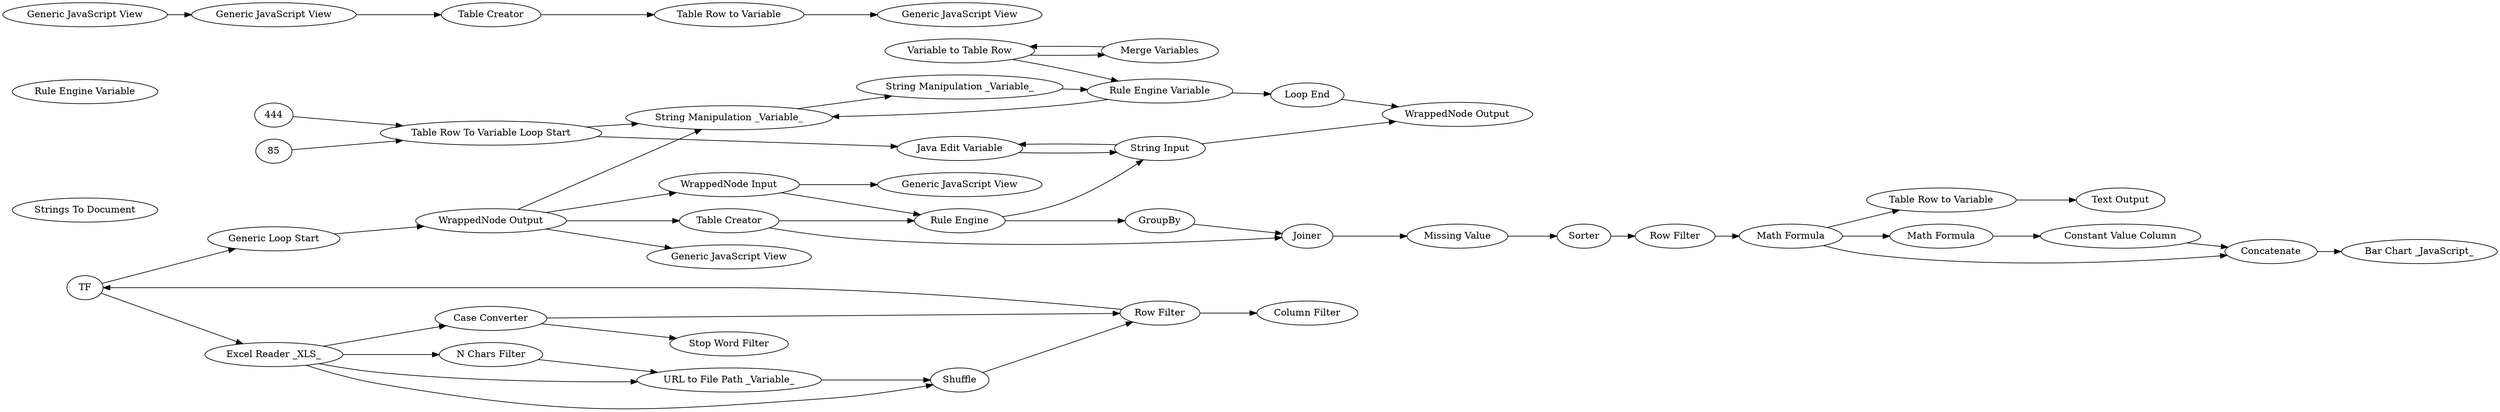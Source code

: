 digraph {
	48 [label="Table Row To Variable Loop Start"]
	49 [label="Loop End"]
	44 [label=TF]
	51 [label="Java Edit Variable"]
	52 [label="Strings To Document"]
	53 [label="Bag Of Words Creator"]
	54 [label="Punctuation Erasure"]
	55 [label="Number Filter"]
	56 [label="N Chars Filter"]
	57 [label="Case Converter"]
	58 [label="Stop Word Filter"]
	60 [label="Line Reader"]
	66 [label="Variable Condition Loop End"]
	67 [label="Generic Loop Start"]
	61 [label="Merge Variables"]
	62 [label="Variable to Table Row"]
	66 [label="Rule Engine Variable"]
	82 [label="Rule Engine Variable"]
	83 [label="String Manipulation _Variable_"]
	84 [label="String Manipulation _Variable_"]
	47 [label=Shuffle]
	50 [label="Column Filter"]
	53 [label="Row Filter"]
	54 [label="Excel Reader _XLS_"]
	55 [label="URL to File Path _Variable_"]
	60 [label="String Input"]
	92 [label="Tag Cloud _JavaScript_"]
	93 [label="WrappedNode Input"]
	94 [label="WrappedNode Output"]
	223 [label="Generic JavaScript View"]
	224 [label="Rule Engine Variable"]
	225 [label="String Manipulation _Variable_"]
	226 [label="Text Output"]
	227 [label="Text Output"]
	89 [label="Text Output"]
	90 [label="Table Row to Variable"]
	91 [label=Sorter]
	92 [label="WrappedNode Input"]
	93 [label="WrappedNode Output"]
	224 [label="Rule Engine"]
	225 [label="Table Creator"]
	226 [label=Joiner]
	227 [label="Missing Value"]
	228 [label=GroupBy]
	229 [label="Math Formula"]
	230 [label="Row Filter"]
	232 [label="Math Formula"]
	234 [label="Bar Chart _JavaScript_"]
	235 [label=Concatenate]
	236 [label="Constant Value Column"]
	237 [label="Generic JavaScript View"]
	430 [label="Generic JavaScript View"]
	664 [label="Generic JavaScript View"]
	671 [label="Generic JavaScript View"]
	1156 [label="Table Creator"]
	1157 [label="Table Row to Variable"]
	51 -> 60
	44 -> 54
	53 -> 44
	54 -> 56
	54 -> 57
	56 -> 55
	57 -> 58
	57 -> 53
	60 -> 51
	61 -> 62
	66 -> 83
	62 -> 61
	83 -> 84
	84 -> 66
	47 -> 53
	53 -> 50
	54 -> 55
	54 -> 47
	55 -> 47
	60 -> 94
	93 -> 92
	93 -> 223
	93 -> 225
	224 -> 60
	225 -> 224
	90 -> 89
	91 -> 230
	92 -> 237
	92 -> 224
	224 -> 228
	225 -> 226
	226 -> 227
	227 -> 91
	228 -> 226
	229 -> 232
	229 -> 235
	229 -> 90
	230 -> 229
	232 -> 236
	235 -> 234
	236 -> 235
	430 -> 664
	664 -> 1156
	1156 -> 1157
	1157 -> 671
	48 -> 83
	48 -> 51
	49 -> 94
	44 -> 67
	66 -> 49
	67 -> 93
	62 -> 66
	85 -> 48
	93 -> 83
	444 -> 48
	rankdir=LR
}
